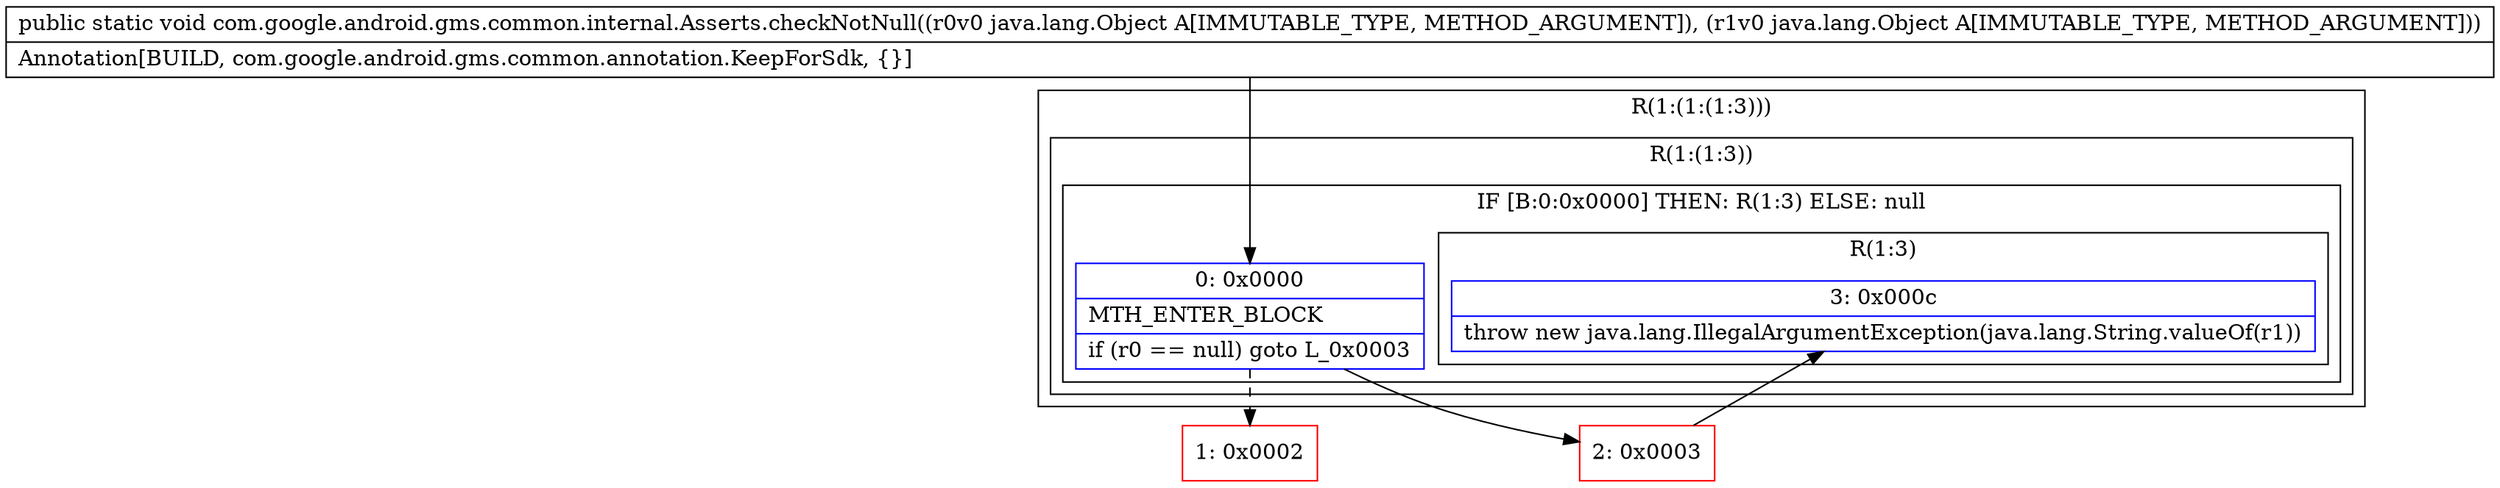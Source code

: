 digraph "CFG forcom.google.android.gms.common.internal.Asserts.checkNotNull(Ljava\/lang\/Object;Ljava\/lang\/Object;)V" {
subgraph cluster_Region_459938418 {
label = "R(1:(1:(1:3)))";
node [shape=record,color=blue];
subgraph cluster_Region_1234687881 {
label = "R(1:(1:3))";
node [shape=record,color=blue];
subgraph cluster_IfRegion_428927450 {
label = "IF [B:0:0x0000] THEN: R(1:3) ELSE: null";
node [shape=record,color=blue];
Node_0 [shape=record,label="{0\:\ 0x0000|MTH_ENTER_BLOCK\l|if (r0 == null) goto L_0x0003\l}"];
subgraph cluster_Region_116985582 {
label = "R(1:3)";
node [shape=record,color=blue];
Node_3 [shape=record,label="{3\:\ 0x000c|throw new java.lang.IllegalArgumentException(java.lang.String.valueOf(r1))\l}"];
}
}
}
}
Node_1 [shape=record,color=red,label="{1\:\ 0x0002}"];
Node_2 [shape=record,color=red,label="{2\:\ 0x0003}"];
MethodNode[shape=record,label="{public static void com.google.android.gms.common.internal.Asserts.checkNotNull((r0v0 java.lang.Object A[IMMUTABLE_TYPE, METHOD_ARGUMENT]), (r1v0 java.lang.Object A[IMMUTABLE_TYPE, METHOD_ARGUMENT]))  | Annotation[BUILD, com.google.android.gms.common.annotation.KeepForSdk, \{\}]\l}"];
MethodNode -> Node_0;
Node_0 -> Node_1[style=dashed];
Node_0 -> Node_2;
Node_2 -> Node_3;
}

